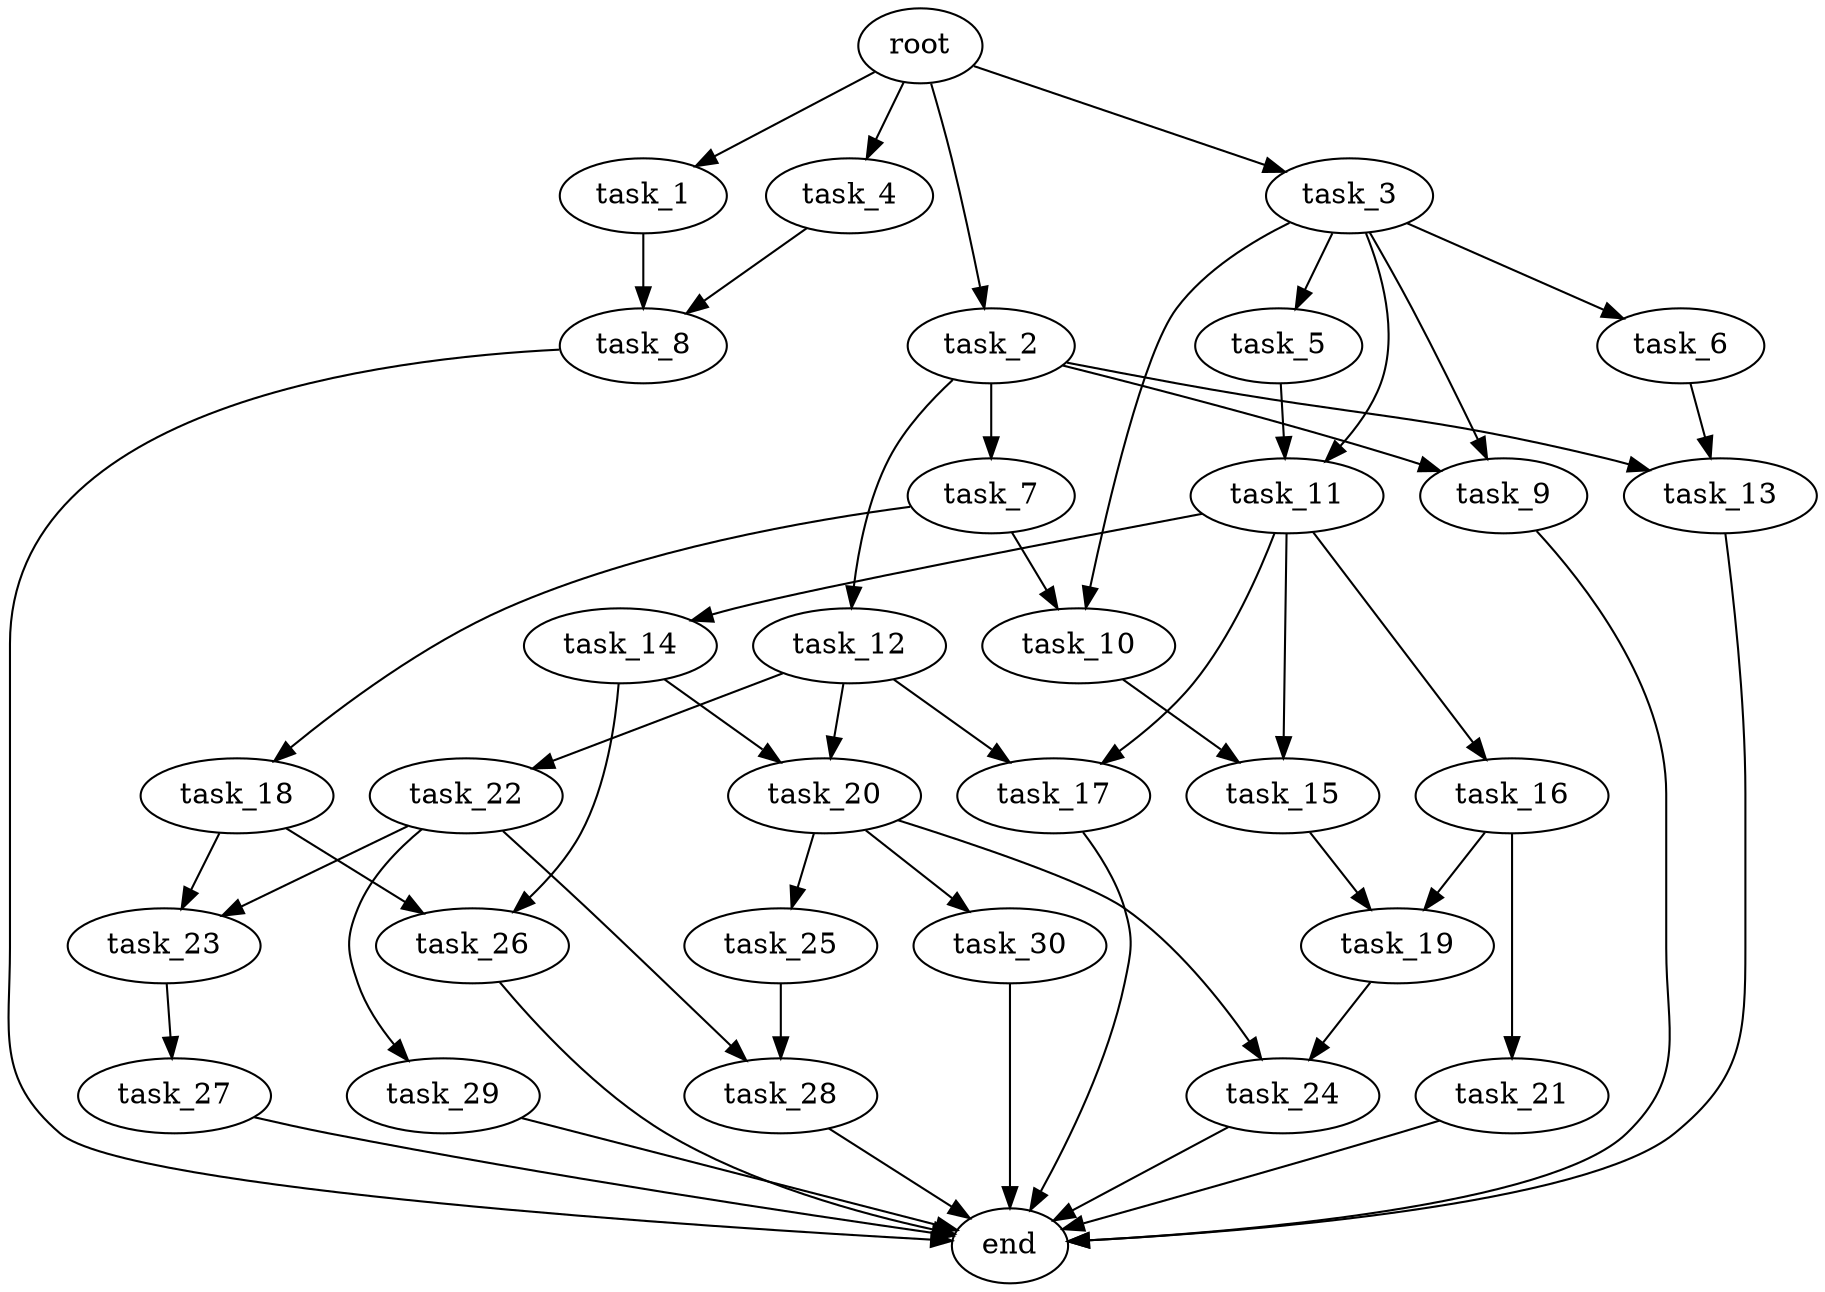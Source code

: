 digraph G {
  root [size="0.000000e+00"];
  task_1 [size="5.231509e+09"];
  task_2 [size="7.006101e+09"];
  task_3 [size="9.533261e+08"];
  task_4 [size="6.617471e+09"];
  task_5 [size="2.486521e+09"];
  task_6 [size="3.458149e+09"];
  task_7 [size="6.763279e+09"];
  task_8 [size="3.849381e+09"];
  task_9 [size="8.390491e+09"];
  task_10 [size="5.583884e+09"];
  task_11 [size="9.877928e+09"];
  task_12 [size="5.466066e+08"];
  task_13 [size="6.434344e+09"];
  task_14 [size="1.570117e+09"];
  task_15 [size="8.488607e+09"];
  task_16 [size="8.518860e+09"];
  task_17 [size="8.694287e+09"];
  task_18 [size="7.495776e+08"];
  task_19 [size="4.916988e+09"];
  task_20 [size="2.409677e+09"];
  task_21 [size="9.701480e+09"];
  task_22 [size="5.044568e+08"];
  task_23 [size="2.227843e+09"];
  task_24 [size="6.433530e+09"];
  task_25 [size="4.033367e+09"];
  task_26 [size="2.350765e+09"];
  task_27 [size="4.591487e+09"];
  task_28 [size="8.012812e+09"];
  task_29 [size="4.481538e+09"];
  task_30 [size="8.566036e+09"];
  end [size="0.000000e+00"];

  root -> task_1 [size="1.000000e-12"];
  root -> task_2 [size="1.000000e-12"];
  root -> task_3 [size="1.000000e-12"];
  root -> task_4 [size="1.000000e-12"];
  task_1 -> task_8 [size="1.924691e+08"];
  task_2 -> task_7 [size="6.763279e+08"];
  task_2 -> task_9 [size="4.195246e+08"];
  task_2 -> task_12 [size="5.466066e+07"];
  task_2 -> task_13 [size="3.217172e+08"];
  task_3 -> task_5 [size="2.486521e+08"];
  task_3 -> task_6 [size="3.458149e+08"];
  task_3 -> task_9 [size="4.195246e+08"];
  task_3 -> task_10 [size="2.791942e+08"];
  task_3 -> task_11 [size="4.938964e+08"];
  task_4 -> task_8 [size="1.924691e+08"];
  task_5 -> task_11 [size="4.938964e+08"];
  task_6 -> task_13 [size="3.217172e+08"];
  task_7 -> task_10 [size="2.791942e+08"];
  task_7 -> task_18 [size="7.495776e+07"];
  task_8 -> end [size="1.000000e-12"];
  task_9 -> end [size="1.000000e-12"];
  task_10 -> task_15 [size="4.244303e+08"];
  task_11 -> task_14 [size="1.570117e+08"];
  task_11 -> task_15 [size="4.244303e+08"];
  task_11 -> task_16 [size="8.518860e+08"];
  task_11 -> task_17 [size="4.347143e+08"];
  task_12 -> task_17 [size="4.347143e+08"];
  task_12 -> task_20 [size="1.204839e+08"];
  task_12 -> task_22 [size="5.044568e+07"];
  task_13 -> end [size="1.000000e-12"];
  task_14 -> task_20 [size="1.204839e+08"];
  task_14 -> task_26 [size="1.175382e+08"];
  task_15 -> task_19 [size="2.458494e+08"];
  task_16 -> task_19 [size="2.458494e+08"];
  task_16 -> task_21 [size="9.701480e+08"];
  task_17 -> end [size="1.000000e-12"];
  task_18 -> task_23 [size="1.113921e+08"];
  task_18 -> task_26 [size="1.175382e+08"];
  task_19 -> task_24 [size="3.216765e+08"];
  task_20 -> task_24 [size="3.216765e+08"];
  task_20 -> task_25 [size="4.033367e+08"];
  task_20 -> task_30 [size="8.566036e+08"];
  task_21 -> end [size="1.000000e-12"];
  task_22 -> task_23 [size="1.113921e+08"];
  task_22 -> task_28 [size="4.006406e+08"];
  task_22 -> task_29 [size="4.481538e+08"];
  task_23 -> task_27 [size="4.591487e+08"];
  task_24 -> end [size="1.000000e-12"];
  task_25 -> task_28 [size="4.006406e+08"];
  task_26 -> end [size="1.000000e-12"];
  task_27 -> end [size="1.000000e-12"];
  task_28 -> end [size="1.000000e-12"];
  task_29 -> end [size="1.000000e-12"];
  task_30 -> end [size="1.000000e-12"];
}
